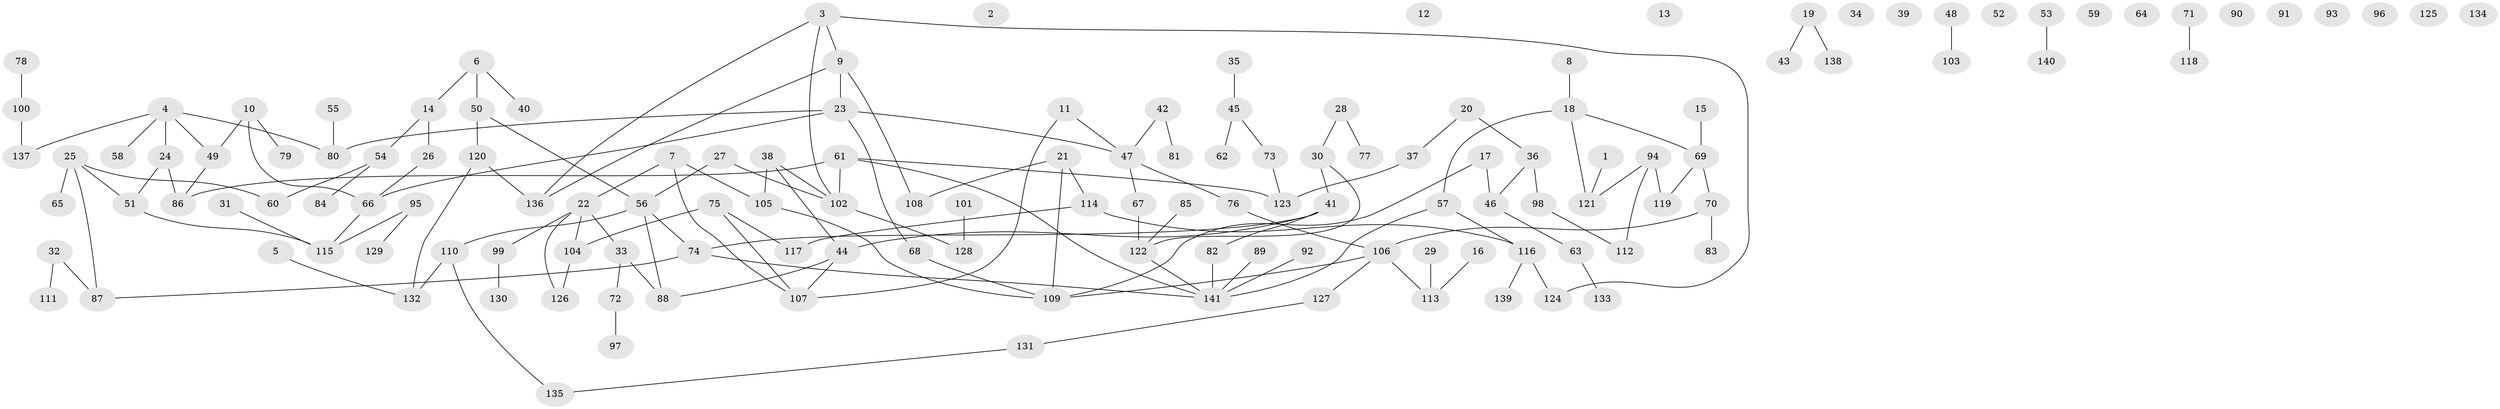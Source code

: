 // coarse degree distribution, {1: 0.2653061224489796, 0: 0.15306122448979592, 4: 0.12244897959183673, 2: 0.1836734693877551, 5: 0.07142857142857142, 3: 0.16326530612244897, 6: 0.02040816326530612, 9: 0.01020408163265306, 8: 0.01020408163265306}
// Generated by graph-tools (version 1.1) at 2025/41/03/06/25 10:41:20]
// undirected, 141 vertices, 154 edges
graph export_dot {
graph [start="1"]
  node [color=gray90,style=filled];
  1;
  2;
  3;
  4;
  5;
  6;
  7;
  8;
  9;
  10;
  11;
  12;
  13;
  14;
  15;
  16;
  17;
  18;
  19;
  20;
  21;
  22;
  23;
  24;
  25;
  26;
  27;
  28;
  29;
  30;
  31;
  32;
  33;
  34;
  35;
  36;
  37;
  38;
  39;
  40;
  41;
  42;
  43;
  44;
  45;
  46;
  47;
  48;
  49;
  50;
  51;
  52;
  53;
  54;
  55;
  56;
  57;
  58;
  59;
  60;
  61;
  62;
  63;
  64;
  65;
  66;
  67;
  68;
  69;
  70;
  71;
  72;
  73;
  74;
  75;
  76;
  77;
  78;
  79;
  80;
  81;
  82;
  83;
  84;
  85;
  86;
  87;
  88;
  89;
  90;
  91;
  92;
  93;
  94;
  95;
  96;
  97;
  98;
  99;
  100;
  101;
  102;
  103;
  104;
  105;
  106;
  107;
  108;
  109;
  110;
  111;
  112;
  113;
  114;
  115;
  116;
  117;
  118;
  119;
  120;
  121;
  122;
  123;
  124;
  125;
  126;
  127;
  128;
  129;
  130;
  131;
  132;
  133;
  134;
  135;
  136;
  137;
  138;
  139;
  140;
  141;
  1 -- 121;
  3 -- 9;
  3 -- 102;
  3 -- 124;
  3 -- 136;
  4 -- 24;
  4 -- 49;
  4 -- 58;
  4 -- 80;
  4 -- 137;
  5 -- 132;
  6 -- 14;
  6 -- 40;
  6 -- 50;
  7 -- 22;
  7 -- 105;
  7 -- 107;
  8 -- 18;
  9 -- 23;
  9 -- 108;
  9 -- 136;
  10 -- 49;
  10 -- 66;
  10 -- 79;
  11 -- 47;
  11 -- 107;
  14 -- 26;
  14 -- 54;
  15 -- 69;
  16 -- 113;
  17 -- 46;
  17 -- 109;
  18 -- 57;
  18 -- 69;
  18 -- 121;
  19 -- 43;
  19 -- 138;
  20 -- 36;
  20 -- 37;
  21 -- 108;
  21 -- 109;
  21 -- 114;
  22 -- 33;
  22 -- 99;
  22 -- 104;
  22 -- 126;
  23 -- 47;
  23 -- 66;
  23 -- 68;
  23 -- 80;
  24 -- 51;
  24 -- 86;
  25 -- 51;
  25 -- 60;
  25 -- 65;
  25 -- 87;
  26 -- 66;
  27 -- 56;
  27 -- 102;
  28 -- 30;
  28 -- 77;
  29 -- 113;
  30 -- 41;
  30 -- 122;
  31 -- 115;
  32 -- 87;
  32 -- 111;
  33 -- 72;
  33 -- 88;
  35 -- 45;
  36 -- 46;
  36 -- 98;
  37 -- 123;
  38 -- 44;
  38 -- 102;
  38 -- 105;
  41 -- 44;
  41 -- 74;
  41 -- 82;
  42 -- 47;
  42 -- 81;
  44 -- 88;
  44 -- 107;
  45 -- 62;
  45 -- 73;
  46 -- 63;
  47 -- 67;
  47 -- 76;
  48 -- 103;
  49 -- 86;
  50 -- 56;
  50 -- 120;
  51 -- 115;
  53 -- 140;
  54 -- 60;
  54 -- 84;
  55 -- 80;
  56 -- 74;
  56 -- 88;
  56 -- 110;
  57 -- 116;
  57 -- 141;
  61 -- 86;
  61 -- 102;
  61 -- 123;
  61 -- 141;
  63 -- 133;
  66 -- 115;
  67 -- 122;
  68 -- 109;
  69 -- 70;
  69 -- 119;
  70 -- 83;
  70 -- 106;
  71 -- 118;
  72 -- 97;
  73 -- 123;
  74 -- 87;
  74 -- 141;
  75 -- 104;
  75 -- 107;
  75 -- 117;
  76 -- 106;
  78 -- 100;
  82 -- 141;
  85 -- 122;
  89 -- 141;
  92 -- 141;
  94 -- 112;
  94 -- 119;
  94 -- 121;
  95 -- 115;
  95 -- 129;
  98 -- 112;
  99 -- 130;
  100 -- 137;
  101 -- 128;
  102 -- 128;
  104 -- 126;
  105 -- 109;
  106 -- 109;
  106 -- 113;
  106 -- 127;
  110 -- 132;
  110 -- 135;
  114 -- 116;
  114 -- 117;
  116 -- 124;
  116 -- 139;
  120 -- 132;
  120 -- 136;
  122 -- 141;
  127 -- 131;
  131 -- 135;
}
